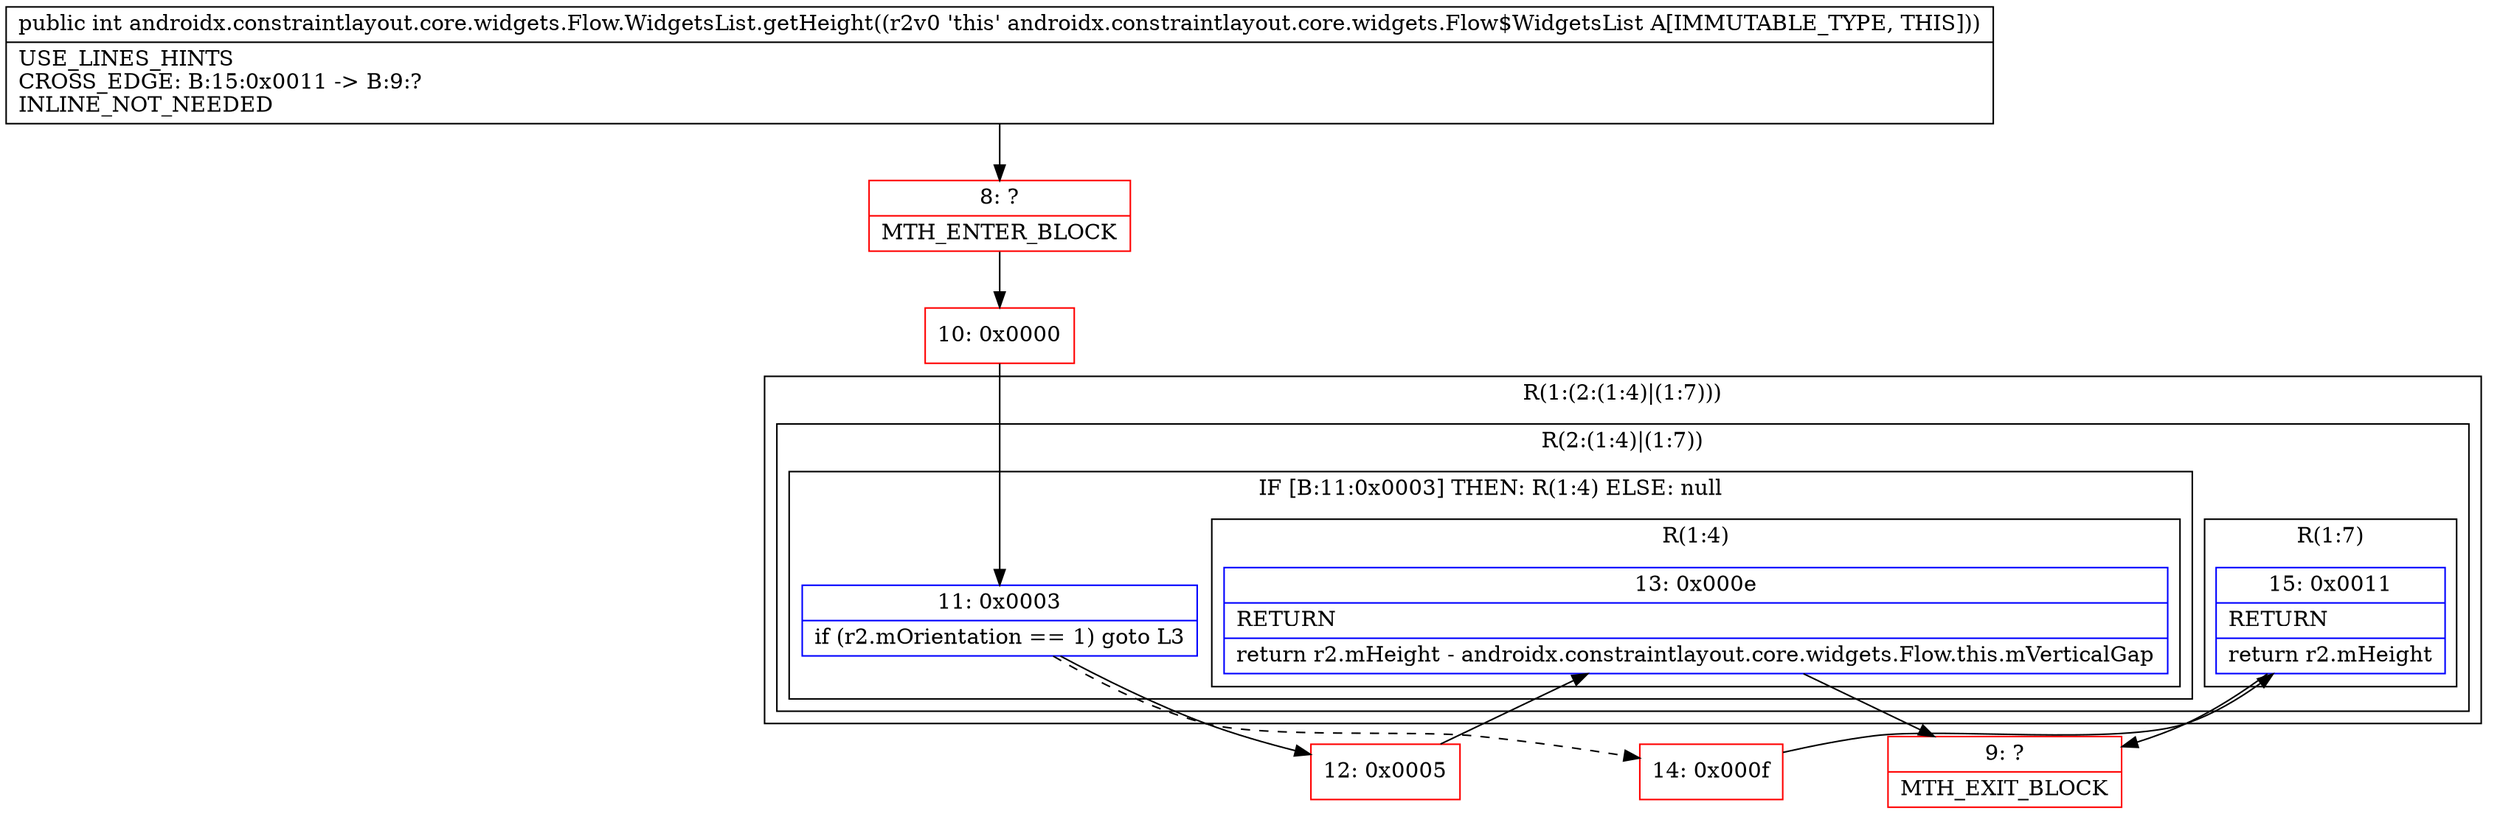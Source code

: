 digraph "CFG forandroidx.constraintlayout.core.widgets.Flow.WidgetsList.getHeight()I" {
subgraph cluster_Region_973093965 {
label = "R(1:(2:(1:4)|(1:7)))";
node [shape=record,color=blue];
subgraph cluster_Region_1153468776 {
label = "R(2:(1:4)|(1:7))";
node [shape=record,color=blue];
subgraph cluster_IfRegion_1038215489 {
label = "IF [B:11:0x0003] THEN: R(1:4) ELSE: null";
node [shape=record,color=blue];
Node_11 [shape=record,label="{11\:\ 0x0003|if (r2.mOrientation == 1) goto L3\l}"];
subgraph cluster_Region_923941098 {
label = "R(1:4)";
node [shape=record,color=blue];
Node_13 [shape=record,label="{13\:\ 0x000e|RETURN\l|return r2.mHeight \- androidx.constraintlayout.core.widgets.Flow.this.mVerticalGap\l}"];
}
}
subgraph cluster_Region_214669329 {
label = "R(1:7)";
node [shape=record,color=blue];
Node_15 [shape=record,label="{15\:\ 0x0011|RETURN\l|return r2.mHeight\l}"];
}
}
}
Node_8 [shape=record,color=red,label="{8\:\ ?|MTH_ENTER_BLOCK\l}"];
Node_10 [shape=record,color=red,label="{10\:\ 0x0000}"];
Node_12 [shape=record,color=red,label="{12\:\ 0x0005}"];
Node_9 [shape=record,color=red,label="{9\:\ ?|MTH_EXIT_BLOCK\l}"];
Node_14 [shape=record,color=red,label="{14\:\ 0x000f}"];
MethodNode[shape=record,label="{public int androidx.constraintlayout.core.widgets.Flow.WidgetsList.getHeight((r2v0 'this' androidx.constraintlayout.core.widgets.Flow$WidgetsList A[IMMUTABLE_TYPE, THIS]))  | USE_LINES_HINTS\lCROSS_EDGE: B:15:0x0011 \-\> B:9:?\lINLINE_NOT_NEEDED\l}"];
MethodNode -> Node_8;Node_11 -> Node_12;
Node_11 -> Node_14[style=dashed];
Node_13 -> Node_9;
Node_15 -> Node_9;
Node_8 -> Node_10;
Node_10 -> Node_11;
Node_12 -> Node_13;
Node_14 -> Node_15;
}

